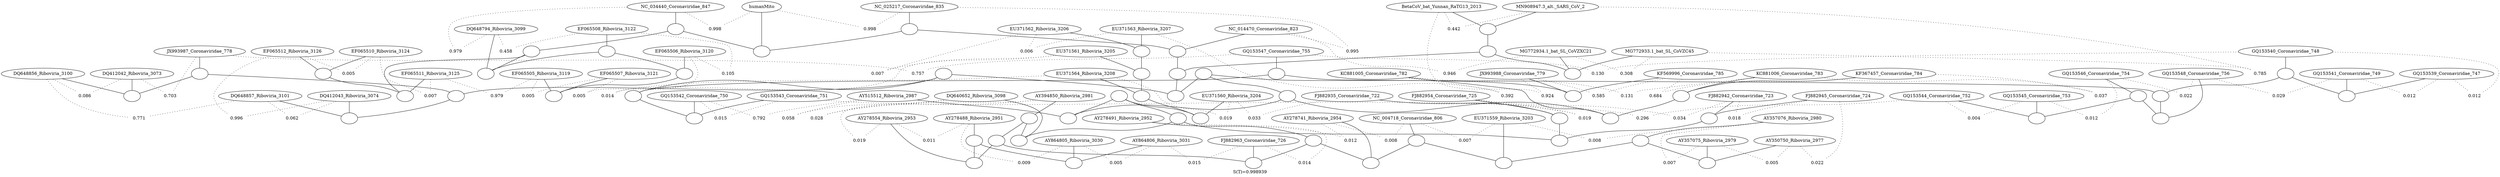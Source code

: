 graph "tree" {
label="S(T)=0.998939";
0 [label="DQ648856_Riboviria_3100"];
1 [label="EU371562_Riboviria_3206"];
2 [label="EU371560_Riboviria_3204"];
3 [label="JX993987_Coronaviridae_778"];
4 [label="EU371564_Riboviria_3208"];
5 [label="DQ640652_Riboviria_3098"];
6 [label="EF065506_Riboviria_3120"];
7 [label="FJ882954_Coronaviridae_725"];
8 [label="AY864805_Riboviria_3030"];
9 [label="BetaCoV_bat_Yunnan_RaTG13_2013"];
10 [label="DQ412043_Riboviria_3074"];
11 [label="GQ153540_Coronaviridae_748"];
12 [label="EF065507_Riboviria_3121"];
13 [label="NC_014470_Coronaviridae_823"];
14 [label="AY357076_Riboviria_2980"];
15 [label="KC881005_Coronaviridae_782"];
16 [label="EF065510_Riboviria_3124"];
17 [label="AY278741_Riboviria_2954"];
18 [label="AY278554_Riboviria_2953"];
19 [label="AY864806_Riboviria_3031"];
20 [label="FJ882963_Coronaviridae_726"];
21 [label="GQ153539_Coronaviridae_747"];
22 [label="MG772933.1_bat_SL_CoVZC45"];
23 [label="GQ153545_Coronaviridae_753"];
24 [label="NC_025217_Coronaviridae_835"];
25 [label="EF065505_Riboviria_3119"];
26 [label="KC881006_Coronaviridae_783"];
27 [label="GQ153543_Coronaviridae_751"];
28 [label="GQ153541_Coronaviridae_749"];
29 [label="AY357075_Riboviria_2979"];
30 [label="EU371563_Riboviria_3207"];
31 [label="AY515512_Riboviria_2987"];
32 [label="AY394850_Riboviria_2981"];
33 [label="KF569996_Coronaviridae_785"];
34 [label="KF367457_Coronaviridae_784"];
35 [label="DQ648857_Riboviria_3101"];
36 [label="GQ153544_Coronaviridae_752"];
37 [label="JX993988_Coronaviridae_779"];
38 [label="FJ882945_Coronaviridae_724"];
39 [label="GQ153548_Coronaviridae_756"];
40 [label="GQ153542_Coronaviridae_750"];
41 [label="DQ648794_Riboviria_3099"];
42 [label="EF065508_Riboviria_3122"];
43 [label="EF065511_Riboviria_3125"];
44 [label="MN908947.3_alt._SARS_CoV_2"];
45 [label="DQ412042_Riboviria_3073"];
46 [label="AY278488_Riboviria_2951"];
47 [label="AY278491_Riboviria_2952"];
48 [label="EF065512_Riboviria_3126"];
49 [label="GQ153547_Coronaviridae_755"];
50 [label="MG772934.1_bat_SL_CoVZXC21"];
51 [label="FJ882942_Coronaviridae_723"];
52 [label="GQ153546_Coronaviridae_754"];
53 [label="humanMito"];
54 [label="NC_034440_Coronaviridae_847"];
55 [label="EU371561_Riboviria_3205"];
56 [label="AY350750_Riboviria_2977"];
57 [label="FJ882935_Coronaviridae_722"];
58 [label="EU371559_Riboviria_3203"];
59 [label="NC_004718_Coronaviridae_806"];
60 [label=""];
61 [label=""];
62 [label=""];
63 [label=""];
64 [label=""];
65 [label=""];
66 [label=""];
67 [label=""];
68 [label=""];
69 [label=""];
70 [label=""];
71 [label=""];
72 [label=""];
73 [label=""];
74 [label=""];
75 [label=""];
76 [label=""];
77 [label=""];
78 [label=""];
79 [label=""];
80 [label=""];
81 [label=""];
82 [label=""];
83 [label=""];
84 [label=""];
85 [label=""];
86 [label=""];
87 [label=""];
88 [label=""];
89 [label=""];
90 [label=""];
91 [label=""];
92 [label=""];
93 [label=""];
94 [label=""];
95 [label=""];
96 [label=""];
97 [label=""];
98 [label=""];
99 [label=""];
100 [label=""];
101 [label=""];
102 [label=""];
103 [label=""];
104 [label=""];
105 [label=""];
106 [label=""];
107 [label=""];
108 [label=""];
109 [label=""];
110 [label=""];
111 [label=""];
112 [label=""];
113 [label=""];
114 [label=""];
115 [label=""];
116 [label=""];
117 [label=""];
0 -- 106 [weight="2"];
1 -- 60 [weight="2"];
2 -- 90 [weight="2"];
3 -- 78 [weight="2"];
4 -- 89 [weight="2"];
5 -- 99 [weight="2"];
6 -- 101 [weight="2"];
7 -- 91 [weight="2"];
8 -- 67 [weight="2"];
9 -- 77 [weight="2"];
10 -- 112 [weight="2"];
11 -- 71 [weight="2"];
12 -- 103 [weight="2"];
13 -- 85 [weight="2"];
14 -- 63 [weight="2"];
15 -- 117 [weight="2"];
16 -- 82 [weight="2"];
17 -- 65 [weight="2"];
18 -- 98 [weight="2"];
19 -- 67 [weight="2"];
20 -- 116 [weight="2"];
21 -- 88 [weight="2"];
22 -- 92 [weight="2"];
23 -- 97 [weight="2"];
24 -- 70 [weight="2"];
25 -- 103 [weight="2"];
26 -- 108 [weight="2"];
27 -- 114 [weight="2"];
28 -- 88 [weight="2"];
29 -- 111 [weight="2"];
30 -- 60 [weight="2"];
31 -- 96 [weight="2"];
32 -- 76 [weight="2"];
33 -- 107 [weight="2"];
34 -- 108 [weight="2"];
35 -- 112 [weight="2"];
36 -- 97 [weight="2"];
37 -- 107 [weight="2"];
38 -- 80 [weight="2"];
39 -- 102 [weight="2"];
40 -- 114 [weight="2"];
41 -- 113 [weight="2"];
42 -- 94 [weight="2"];
43 -- 115 [weight="2"];
44 -- 77 [weight="2"];
45 -- 106 [weight="2"];
46 -- 64 [weight="2"];
47 -- 62 [weight="2"];
48 -- 82 [weight="2"];
49 -- 66 [weight="2"];
50 -- 92 [weight="2"];
51 -- 80 [weight="2"];
52 -- 95 [weight="2"];
53 -- 100 [weight="2"];
54 -- 74 [weight="2"];
55 -- 68 [weight="2"];
56 -- 111 [weight="2"];
57 -- 91 [weight="2"];
58 -- 104 [weight="2"];
59 -- 61 [weight="2"];
60 -- 68 [weight="2"];
61 -- 65 [weight="2"];
61 -- 104 [weight="2"];
62 -- 65 [weight="2"];
62 -- 116 [weight="2"];
63 -- 104 [weight="2"];
63 -- 111 [weight="2"];
64 -- 67 [weight="2"];
64 -- 98 [weight="2"];
66 -- 73 [weight="2"];
66 -- 87 [weight="2"];
68 -- 89 [weight="2"];
69 -- 73 [weight="2"];
69 -- 83 [weight="2"];
69 -- 110 [weight="2"];
70 -- 85 [weight="2"];
70 -- 100 [weight="2"];
71 -- 87 [weight="2"];
71 -- 88 [weight="2"];
72 -- 79 [weight="2"];
72 -- 90 [weight="2"];
72 -- 96 [weight="2"];
73 -- 114 [weight="2"];
74 -- 86 [weight="2"];
74 -- 100 [weight="2"];
75 -- 93 [weight="2"];
75 -- 107 [weight="2"];
75 -- 110 [weight="2"];
76 -- 81 [weight="2"];
76 -- 99 [weight="2"];
77 -- 84 [weight="2"];
78 -- 83 [weight="2"];
78 -- 106 [weight="2"];
79 -- 99 [weight="2"];
79 -- 109 [weight="2"];
80 -- 109 [weight="2"];
81 -- 98 [weight="2"];
81 -- 116 [weight="2"];
82 -- 115 [weight="2"];
83 -- 112 [weight="2"];
84 -- 92 [weight="2"];
84 -- 105 [weight="2"];
85 -- 105 [weight="2"];
86 -- 113 [weight="2"];
86 -- 115 [weight="2"];
87 -- 102 [weight="2"];
89 -- 90 [weight="2"];
91 -- 109 [weight="2"];
93 -- 96 [weight="2"];
93 -- 117 [weight="2"];
94 -- 101 [weight="2"];
94 -- 113 [weight="2"];
95 -- 97 [weight="2"];
95 -- 102 [weight="2"];
101 -- 103 [weight="2"];
105 -- 110 [weight="2"];
108 -- 117 [weight="2"];
0 -- 10118 [style="dotted"];
35 -- 10118 [style="dotted"];
10118 [label="0.771",color="white"];
35 -- 10119 [style="dotted"];
10 -- 10119 [style="dotted"];
10119 [label="0.062",color="white"];
10 -- 10120 [style="dotted"];
48 -- 10120 [style="dotted"];
10120 [label="0.996",color="white"];
48 -- 10121 [style="dotted"];
16 -- 10121 [style="dotted"];
10121 [label="0.005",color="white"];
16 -- 10122 [style="dotted"];
43 -- 10122 [style="dotted"];
10122 [label="0.007",color="white"];
43 -- 10123 [style="dotted"];
25 -- 10123 [style="dotted"];
10123 [label="0.979",color="white"];
25 -- 10124 [style="dotted"];
12 -- 10124 [style="dotted"];
10124 [label="0.005",color="white"];
12 -- 10125 [style="dotted"];
6 -- 10125 [style="dotted"];
10125 [label="0.005",color="white"];
6 -- 10126 [style="dotted"];
42 -- 10126 [style="dotted"];
10126 [label="0.105",color="white"];
42 -- 10127 [style="dotted"];
41 -- 10127 [style="dotted"];
10127 [label="0.458",color="white"];
41 -- 10128 [style="dotted"];
54 -- 10128 [style="dotted"];
10128 [label="0.979",color="white"];
54 -- 10129 [style="dotted"];
53 -- 10129 [style="dotted"];
10129 [label="0.998",color="white"];
53 -- 10130 [style="dotted"];
24 -- 10130 [style="dotted"];
10130 [label="0.998",color="white"];
24 -- 10131 [style="dotted"];
13 -- 10131 [style="dotted"];
10131 [label="0.995",color="white"];
13 -- 10132 [style="dotted"];
50 -- 10132 [style="dotted"];
10132 [label="0.946",color="white"];
50 -- 10133 [style="dotted"];
22 -- 10133 [style="dotted"];
10133 [label="0.308",color="white"];
22 -- 10134 [style="dotted"];
44 -- 10134 [style="dotted"];
10134 [label="0.785",color="white"];
44 -- 10135 [style="dotted"];
9 -- 10135 [style="dotted"];
10135 [label="0.442",color="white"];
9 -- 10136 [style="dotted"];
37 -- 10136 [style="dotted"];
10136 [label="0.924",color="white"];
37 -- 10137 [style="dotted"];
33 -- 10137 [style="dotted"];
10137 [label="0.585",color="white"];
33 -- 10138 [style="dotted"];
34 -- 10138 [style="dotted"];
10138 [label="0.684",color="white"];
34 -- 10139 [style="dotted"];
26 -- 10139 [style="dotted"];
10139 [label="0.037",color="white"];
26 -- 10140 [style="dotted"];
15 -- 10140 [style="dotted"];
10140 [label="0.131",color="white"];
15 -- 10141 [style="dotted"];
30 -- 10141 [style="dotted"];
10141 [label="0.392",color="white"];
30 -- 10142 [style="dotted"];
1 -- 10142 [style="dotted"];
10142 [label="0.006",color="white"];
1 -- 10143 [style="dotted"];
55 -- 10143 [style="dotted"];
10143 [label="0.007",color="white"];
55 -- 10144 [style="dotted"];
4 -- 10144 [style="dotted"];
10144 [label="0.014",color="white"];
4 -- 10145 [style="dotted"];
2 -- 10145 [style="dotted"];
10145 [label="0.019",color="white"];
2 -- 10146 [style="dotted"];
57 -- 10146 [style="dotted"];
10146 [label="0.033",color="white"];
57 -- 10147 [style="dotted"];
7 -- 10147 [style="dotted"];
10147 [label="0.019",color="white"];
7 -- 10148 [style="dotted"];
51 -- 10148 [style="dotted"];
10148 [label="0.034",color="white"];
51 -- 10149 [style="dotted"];
38 -- 10149 [style="dotted"];
10149 [label="0.018",color="white"];
38 -- 10150 [style="dotted"];
56 -- 10150 [style="dotted"];
10150 [label="0.022",color="white"];
56 -- 10151 [style="dotted"];
29 -- 10151 [style="dotted"];
10151 [label="0.005",color="white"];
29 -- 10152 [style="dotted"];
14 -- 10152 [style="dotted"];
10152 [label="0.007",color="white"];
14 -- 10153 [style="dotted"];
58 -- 10153 [style="dotted"];
10153 [label="0.008",color="white"];
58 -- 10154 [style="dotted"];
59 -- 10154 [style="dotted"];
10154 [label="0.007",color="white"];
59 -- 10155 [style="dotted"];
17 -- 10155 [style="dotted"];
10155 [label="0.008",color="white"];
17 -- 10156 [style="dotted"];
47 -- 10156 [style="dotted"];
10156 [label="0.012",color="white"];
47 -- 10157 [style="dotted"];
20 -- 10157 [style="dotted"];
10157 [label="0.014",color="white"];
20 -- 10158 [style="dotted"];
19 -- 10158 [style="dotted"];
10158 [label="0.015",color="white"];
19 -- 10159 [style="dotted"];
8 -- 10159 [style="dotted"];
10159 [label="0.005",color="white"];
8 -- 10160 [style="dotted"];
46 -- 10160 [style="dotted"];
10160 [label="0.009",color="white"];
46 -- 10161 [style="dotted"];
18 -- 10161 [style="dotted"];
10161 [label="0.011",color="white"];
18 -- 10162 [style="dotted"];
32 -- 10162 [style="dotted"];
10162 [label="0.019",color="white"];
32 -- 10163 [style="dotted"];
5 -- 10163 [style="dotted"];
10163 [label="0.028",color="white"];
5 -- 10164 [style="dotted"];
31 -- 10164 [style="dotted"];
10164 [label="0.058",color="white"];
31 -- 10165 [style="dotted"];
40 -- 10165 [style="dotted"];
10165 [label="0.792",color="white"];
40 -- 10166 [style="dotted"];
27 -- 10166 [style="dotted"];
10166 [label="0.015",color="white"];
27 -- 10167 [style="dotted"];
36 -- 10167 [style="dotted"];
10167 [label="0.296",color="white"];
36 -- 10168 [style="dotted"];
23 -- 10168 [style="dotted"];
10168 [label="0.004",color="white"];
23 -- 10169 [style="dotted"];
52 -- 10169 [style="dotted"];
10169 [label="0.012",color="white"];
52 -- 10170 [style="dotted"];
39 -- 10170 [style="dotted"];
10170 [label="0.022",color="white"];
39 -- 10171 [style="dotted"];
28 -- 10171 [style="dotted"];
10171 [label="0.029",color="white"];
28 -- 10172 [style="dotted"];
21 -- 10172 [style="dotted"];
10172 [label="0.012",color="white"];
21 -- 10173 [style="dotted"];
11 -- 10173 [style="dotted"];
10173 [label="0.012",color="white"];
11 -- 10174 [style="dotted"];
49 -- 10174 [style="dotted"];
10174 [label="0.130",color="white"];
49 -- 10175 [style="dotted"];
3 -- 10175 [style="dotted"];
10175 [label="0.757",color="white"];
3 -- 10176 [style="dotted"];
45 -- 10176 [style="dotted"];
10176 [label="0.703",color="white"];
45 -- 10177 [style="dotted"];
0 -- 10177 [style="dotted"];
10177 [label="0.086",color="white"];
}
